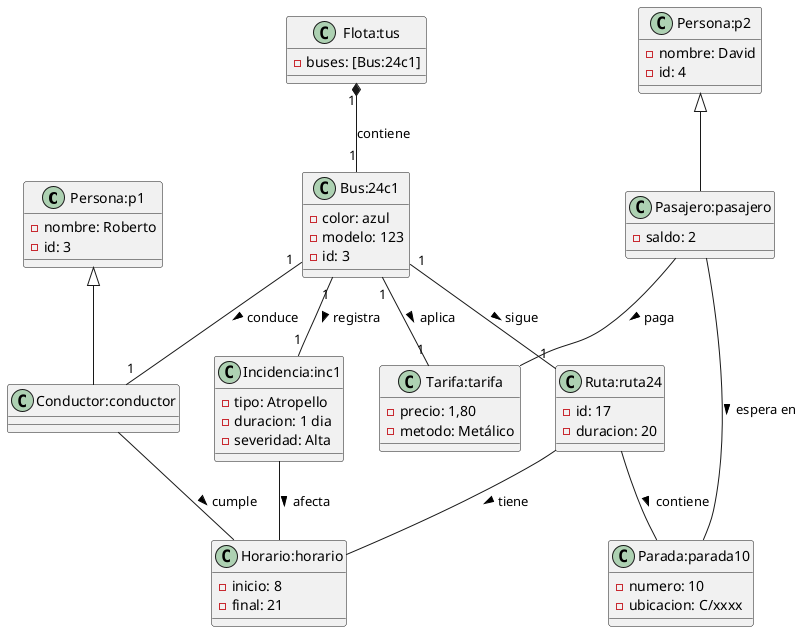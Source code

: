 @startuml
    class "Persona:p1" {
        -nombre: Roberto
        -id: 3
    }
    class "Persona:p2" {
        -nombre: David
        -id: 4
    }
    class "Flota:tus" {
        -buses: [Bus:24c1]
    }
    class "Bus:24c1" {
        -color: azul
        -modelo: 123
        -id: 3
    }
    class "Conductor:conductor" {
    }
    class "Tarifa:tarifa" {
        -precio: 1,80
        -metodo: Metálico
    }
    class "Ruta:ruta24" {
        -id: 17
        -duracion: 20
    }
    class "Incidencia:inc1" {
        -tipo: Atropello
        -duracion: 1 dia
        -severidad: Alta
    }
    class "Pasajero:pasajero" {
        -saldo: 2
    }
    class "Parada:parada10" {
        -numero: 10
        -ubicacion: C/xxxx
    }
    class "Horario:horario" {
        -inicio: 8
        -final: 21
    }

    "Persona:p1" <|-- "Conductor:conductor"
    "Persona:p2" <|-- "Pasajero:pasajero"
    "Flota:tus" "1" *-- "1" "Bus:24c1" : contiene
    "Bus:24c1" "1" -- "1" "Conductor:conductor" : conduce >
    "Bus:24c1" "1" -- "1" "Tarifa:tarifa" : aplica >
    "Bus:24c1" "1" -- "1" "Ruta:ruta24" : sigue >
    "Bus:24c1" "1" -- "1" "Incidencia:inc1" : registra >
    "Pasajero:pasajero" -- "Tarifa:tarifa" : paga >
    "Pasajero:pasajero" -- "Parada:parada10" : espera en >
    "Ruta:ruta24" -- "Parada:parada10" : contiene >
    "Ruta:ruta24" -- "Horario:horario" : tiene >
    "Incidencia:inc1" -- "Horario:horario" : afecta >
    "Conductor:conductor" -- "Horario:horario" : cumple >
@enduml